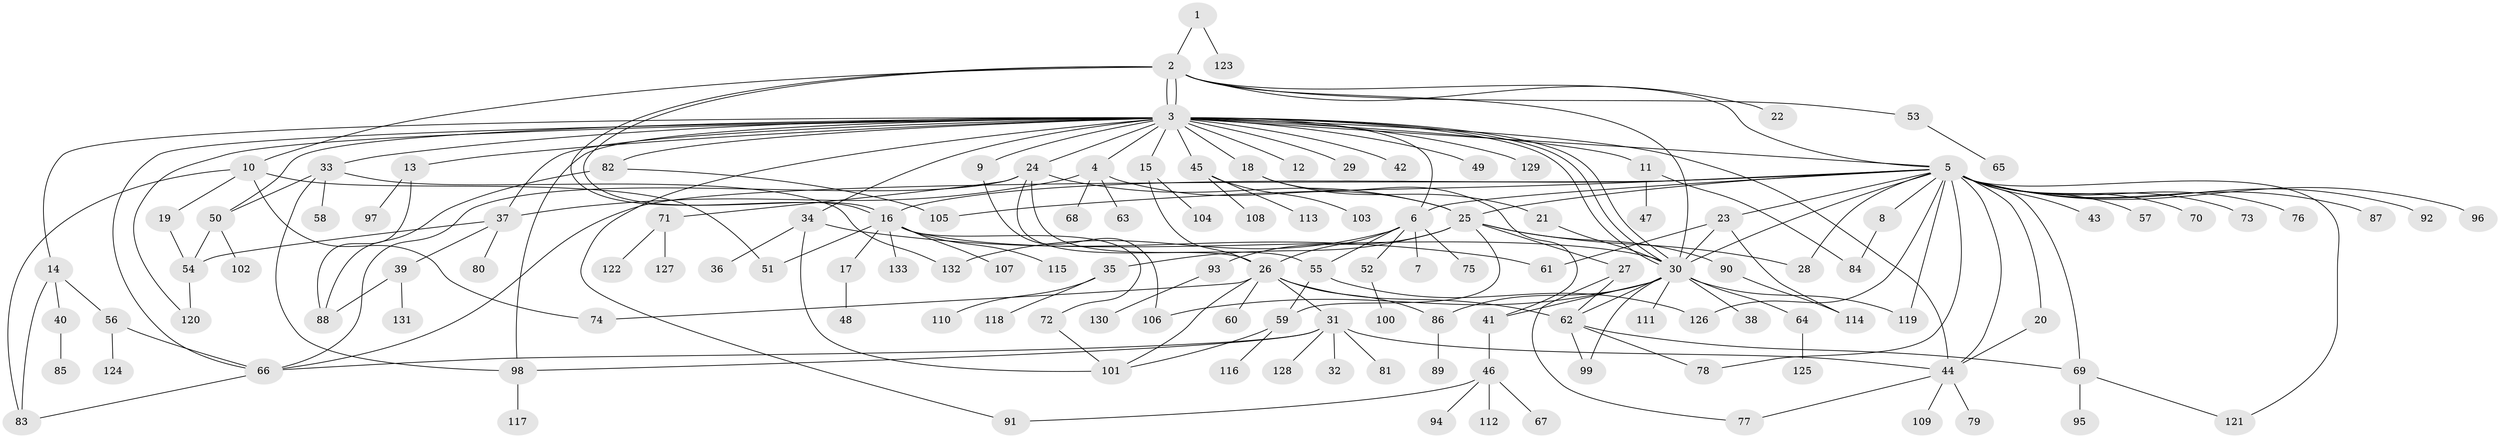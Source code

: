 // coarse degree distribution, {1: 0.5, 9: 0.00980392156862745, 28: 0.0196078431372549, 4: 0.058823529411764705, 7: 0.0196078431372549, 2: 0.17647058823529413, 5: 0.0196078431372549, 3: 0.11764705882352941, 10: 0.0196078431372549, 16: 0.00980392156862745, 6: 0.0392156862745098, 14: 0.00980392156862745}
// Generated by graph-tools (version 1.1) at 2025/41/03/06/25 10:41:51]
// undirected, 133 vertices, 192 edges
graph export_dot {
graph [start="1"]
  node [color=gray90,style=filled];
  1;
  2;
  3;
  4;
  5;
  6;
  7;
  8;
  9;
  10;
  11;
  12;
  13;
  14;
  15;
  16;
  17;
  18;
  19;
  20;
  21;
  22;
  23;
  24;
  25;
  26;
  27;
  28;
  29;
  30;
  31;
  32;
  33;
  34;
  35;
  36;
  37;
  38;
  39;
  40;
  41;
  42;
  43;
  44;
  45;
  46;
  47;
  48;
  49;
  50;
  51;
  52;
  53;
  54;
  55;
  56;
  57;
  58;
  59;
  60;
  61;
  62;
  63;
  64;
  65;
  66;
  67;
  68;
  69;
  70;
  71;
  72;
  73;
  74;
  75;
  76;
  77;
  78;
  79;
  80;
  81;
  82;
  83;
  84;
  85;
  86;
  87;
  88;
  89;
  90;
  91;
  92;
  93;
  94;
  95;
  96;
  97;
  98;
  99;
  100;
  101;
  102;
  103;
  104;
  105;
  106;
  107;
  108;
  109;
  110;
  111;
  112;
  113;
  114;
  115;
  116;
  117;
  118;
  119;
  120;
  121;
  122;
  123;
  124;
  125;
  126;
  127;
  128;
  129;
  130;
  131;
  132;
  133;
  1 -- 2;
  1 -- 123;
  2 -- 3;
  2 -- 3;
  2 -- 5;
  2 -- 10;
  2 -- 16;
  2 -- 16;
  2 -- 22;
  2 -- 30;
  2 -- 53;
  3 -- 4;
  3 -- 5;
  3 -- 6;
  3 -- 9;
  3 -- 11;
  3 -- 12;
  3 -- 13;
  3 -- 14;
  3 -- 15;
  3 -- 18;
  3 -- 24;
  3 -- 29;
  3 -- 30;
  3 -- 30;
  3 -- 30;
  3 -- 33;
  3 -- 34;
  3 -- 37;
  3 -- 42;
  3 -- 44;
  3 -- 45;
  3 -- 49;
  3 -- 50;
  3 -- 66;
  3 -- 82;
  3 -- 91;
  3 -- 98;
  3 -- 120;
  3 -- 129;
  4 -- 25;
  4 -- 37;
  4 -- 63;
  4 -- 68;
  5 -- 6;
  5 -- 8;
  5 -- 16;
  5 -- 20;
  5 -- 23;
  5 -- 25;
  5 -- 28;
  5 -- 30;
  5 -- 43;
  5 -- 44;
  5 -- 57;
  5 -- 66;
  5 -- 69;
  5 -- 70;
  5 -- 73;
  5 -- 76;
  5 -- 78;
  5 -- 87;
  5 -- 92;
  5 -- 96;
  5 -- 105;
  5 -- 119;
  5 -- 121;
  5 -- 126;
  6 -- 7;
  6 -- 26;
  6 -- 52;
  6 -- 55;
  6 -- 75;
  6 -- 132;
  8 -- 84;
  9 -- 106;
  10 -- 19;
  10 -- 51;
  10 -- 74;
  10 -- 83;
  11 -- 47;
  11 -- 84;
  13 -- 88;
  13 -- 97;
  14 -- 40;
  14 -- 56;
  14 -- 83;
  15 -- 26;
  15 -- 104;
  16 -- 17;
  16 -- 30;
  16 -- 51;
  16 -- 72;
  16 -- 107;
  16 -- 115;
  16 -- 133;
  17 -- 48;
  18 -- 21;
  18 -- 41;
  19 -- 54;
  20 -- 44;
  21 -- 30;
  23 -- 30;
  23 -- 61;
  23 -- 114;
  24 -- 25;
  24 -- 26;
  24 -- 55;
  24 -- 66;
  24 -- 71;
  25 -- 27;
  25 -- 28;
  25 -- 35;
  25 -- 59;
  25 -- 90;
  25 -- 93;
  26 -- 31;
  26 -- 60;
  26 -- 62;
  26 -- 74;
  26 -- 86;
  26 -- 101;
  27 -- 62;
  27 -- 77;
  30 -- 38;
  30 -- 41;
  30 -- 62;
  30 -- 64;
  30 -- 86;
  30 -- 99;
  30 -- 106;
  30 -- 111;
  30 -- 119;
  31 -- 32;
  31 -- 44;
  31 -- 66;
  31 -- 81;
  31 -- 98;
  31 -- 128;
  33 -- 50;
  33 -- 58;
  33 -- 98;
  33 -- 132;
  34 -- 36;
  34 -- 61;
  34 -- 101;
  35 -- 110;
  35 -- 118;
  37 -- 39;
  37 -- 54;
  37 -- 80;
  39 -- 88;
  39 -- 131;
  40 -- 85;
  41 -- 46;
  44 -- 77;
  44 -- 79;
  44 -- 109;
  45 -- 103;
  45 -- 108;
  45 -- 113;
  46 -- 67;
  46 -- 91;
  46 -- 94;
  46 -- 112;
  50 -- 54;
  50 -- 102;
  52 -- 100;
  53 -- 65;
  54 -- 120;
  55 -- 59;
  55 -- 126;
  56 -- 66;
  56 -- 124;
  59 -- 101;
  59 -- 116;
  62 -- 69;
  62 -- 78;
  62 -- 99;
  64 -- 125;
  66 -- 83;
  69 -- 95;
  69 -- 121;
  71 -- 122;
  71 -- 127;
  72 -- 101;
  82 -- 88;
  82 -- 105;
  86 -- 89;
  90 -- 114;
  93 -- 130;
  98 -- 117;
}
